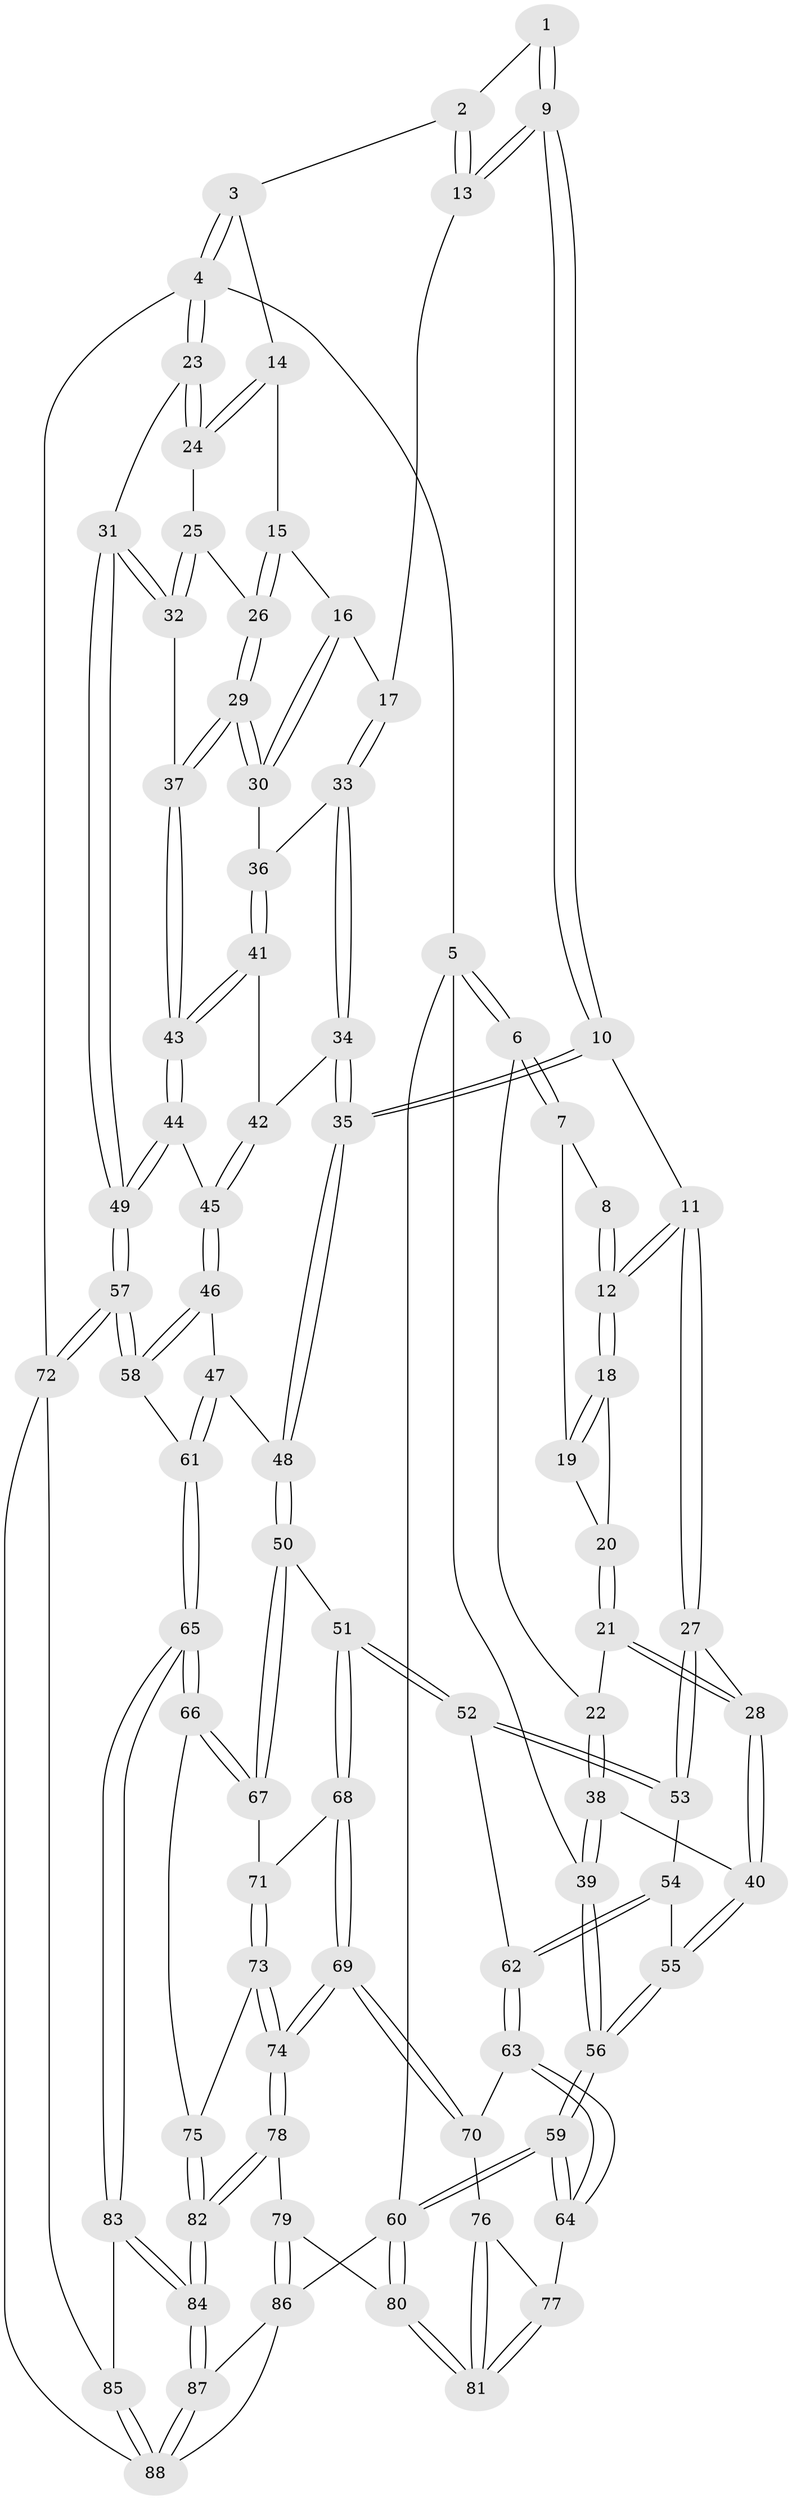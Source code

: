 // Generated by graph-tools (version 1.1) at 2025/51/03/09/25 03:51:04]
// undirected, 88 vertices, 216 edges
graph export_dot {
graph [start="1"]
  node [color=gray90,style=filled];
  1 [pos="+0.4129624069927851+0"];
  2 [pos="+0.6569145903605224+0"];
  3 [pos="+0.8680619119759612+0"];
  4 [pos="+1+0"];
  5 [pos="+0+0"];
  6 [pos="+0+0"];
  7 [pos="+0.017133703576838126+0"];
  8 [pos="+0.379595930212369+0"];
  9 [pos="+0.4678942663368894+0.1864714328048715"];
  10 [pos="+0.4627766719117319+0.1957545088748249"];
  11 [pos="+0.3730032438989203+0.2313563820974006"];
  12 [pos="+0.29332956940910726+0.10851019574290001"];
  13 [pos="+0.63005578503009+0.10751197424027632"];
  14 [pos="+0.8423613394395648+0.000818903662187326"];
  15 [pos="+0.7852054579067415+0.10240420716350183"];
  16 [pos="+0.7273749460854245+0.11958827080998333"];
  17 [pos="+0.6369475922427097+0.11182399955288462"];
  18 [pos="+0.28638377451768593+0.10689875400670416"];
  19 [pos="+0.19444119365574647+0.019675237165660248"];
  20 [pos="+0.1944009848599038+0.1191782847997219"];
  21 [pos="+0.14377382996521118+0.16159069014176866"];
  22 [pos="+0.12500206629234112+0.15380993605445123"];
  23 [pos="+1+0.12556608521829432"];
  24 [pos="+0.915177193823625+0.1248544537265047"];
  25 [pos="+0.9037684352133095+0.1482554638721745"];
  26 [pos="+0.8187994424875586+0.17617856352753014"];
  27 [pos="+0.3603747924095546+0.24614443966809818"];
  28 [pos="+0.22388108740106302+0.27879366034295905"];
  29 [pos="+0.8109533914894534+0.22205379976589854"];
  30 [pos="+0.7428993167472545+0.20543118913125133"];
  31 [pos="+1+0.36040194143291365"];
  32 [pos="+0.921966894722027+0.2274880557392916"];
  33 [pos="+0.6475892021926706+0.13884692727680145"];
  34 [pos="+0.6489443312341948+0.26501902306444713"];
  35 [pos="+0.5744238246036918+0.31311168799563766"];
  36 [pos="+0.7097641060978715+0.22041752102236015"];
  37 [pos="+0.8193190936330453+0.24411761328769485"];
  38 [pos="+0.03532498755313779+0.21323776221301574"];
  39 [pos="+0+0.22625186234248107"];
  40 [pos="+0.15635280617155994+0.36032635609222624"];
  41 [pos="+0.7013531665882943+0.24295275872619285"];
  42 [pos="+0.6616516057192423+0.26296200202727915"];
  43 [pos="+0.7994291076805607+0.33159200242738407"];
  44 [pos="+0.8006977636670839+0.35747314220524534"];
  45 [pos="+0.7795040578979975+0.376797976399261"];
  46 [pos="+0.7417699818054966+0.42089837520766504"];
  47 [pos="+0.6701872395387736+0.43423021934423794"];
  48 [pos="+0.6076183782264725+0.4403149034938266"];
  49 [pos="+1+0.401256151429443"];
  50 [pos="+0.5937330839433482+0.4568480799765713"];
  51 [pos="+0.4393146309519465+0.4886622846476281"];
  52 [pos="+0.4357167679349304+0.4855782434092631"];
  53 [pos="+0.3804872904859108+0.3746253566689622"];
  54 [pos="+0.20847424781463753+0.4615159284108564"];
  55 [pos="+0.14425142311826666+0.3878951915259576"];
  56 [pos="+0+0.4830113534156874"];
  57 [pos="+1+0.6291107977590902"];
  58 [pos="+0.8938154495337779+0.6490339486094241"];
  59 [pos="+0+0.5831177627250522"];
  60 [pos="+0+0.9460617191450726"];
  61 [pos="+0.7848758201633749+0.7102402979751731"];
  62 [pos="+0.22528290090061406+0.49691612262577595"];
  63 [pos="+0.21917248024681288+0.5816096173621152"];
  64 [pos="+0+0.6143706771116427"];
  65 [pos="+0.7581719192562739+0.7276641477969847"];
  66 [pos="+0.6457345766322552+0.6645199998313346"];
  67 [pos="+0.6255353473856626+0.6273711069695995"];
  68 [pos="+0.42295361655666114+0.5562258248845207"];
  69 [pos="+0.2649844540509679+0.647861166497055"];
  70 [pos="+0.2591226275968247+0.6455047528048957"];
  71 [pos="+0.4532270938387345+0.6252870705042258"];
  72 [pos="+1+0.7364113810782665"];
  73 [pos="+0.45106477328044153+0.6766251238945403"];
  74 [pos="+0.3335157904860579+0.7455493020861945"];
  75 [pos="+0.5163472101261852+0.7390426118883181"];
  76 [pos="+0.20390825139318144+0.6918381658745023"];
  77 [pos="+0+0.6467903152285726"];
  78 [pos="+0.3342329753292918+0.757415868052445"];
  79 [pos="+0.1712116070644978+0.887140070015685"];
  80 [pos="+0.15531905377285052+0.87522264016628"];
  81 [pos="+0.14173256074522908+0.7992465293131167"];
  82 [pos="+0.48223783733108927+0.9312318380404037"];
  83 [pos="+0.7571319595668001+0.7324564030663399"];
  84 [pos="+0.5002916005740872+0.9917779122012703"];
  85 [pos="+0.8293694812987373+0.9405561786097468"];
  86 [pos="+0.30110726444222174+1"];
  87 [pos="+0.49144658385528317+1"];
  88 [pos="+0.7750862632302284+1"];
  1 -- 2;
  1 -- 9;
  1 -- 9;
  2 -- 3;
  2 -- 13;
  2 -- 13;
  3 -- 4;
  3 -- 4;
  3 -- 14;
  4 -- 5;
  4 -- 23;
  4 -- 23;
  4 -- 72;
  5 -- 6;
  5 -- 6;
  5 -- 39;
  5 -- 60;
  6 -- 7;
  6 -- 7;
  6 -- 22;
  7 -- 8;
  7 -- 19;
  8 -- 12;
  8 -- 12;
  9 -- 10;
  9 -- 10;
  9 -- 13;
  9 -- 13;
  10 -- 11;
  10 -- 35;
  10 -- 35;
  11 -- 12;
  11 -- 12;
  11 -- 27;
  11 -- 27;
  12 -- 18;
  12 -- 18;
  13 -- 17;
  14 -- 15;
  14 -- 24;
  14 -- 24;
  15 -- 16;
  15 -- 26;
  15 -- 26;
  16 -- 17;
  16 -- 30;
  16 -- 30;
  17 -- 33;
  17 -- 33;
  18 -- 19;
  18 -- 19;
  18 -- 20;
  19 -- 20;
  20 -- 21;
  20 -- 21;
  21 -- 22;
  21 -- 28;
  21 -- 28;
  22 -- 38;
  22 -- 38;
  23 -- 24;
  23 -- 24;
  23 -- 31;
  24 -- 25;
  25 -- 26;
  25 -- 32;
  25 -- 32;
  26 -- 29;
  26 -- 29;
  27 -- 28;
  27 -- 53;
  27 -- 53;
  28 -- 40;
  28 -- 40;
  29 -- 30;
  29 -- 30;
  29 -- 37;
  29 -- 37;
  30 -- 36;
  31 -- 32;
  31 -- 32;
  31 -- 49;
  31 -- 49;
  32 -- 37;
  33 -- 34;
  33 -- 34;
  33 -- 36;
  34 -- 35;
  34 -- 35;
  34 -- 42;
  35 -- 48;
  35 -- 48;
  36 -- 41;
  36 -- 41;
  37 -- 43;
  37 -- 43;
  38 -- 39;
  38 -- 39;
  38 -- 40;
  39 -- 56;
  39 -- 56;
  40 -- 55;
  40 -- 55;
  41 -- 42;
  41 -- 43;
  41 -- 43;
  42 -- 45;
  42 -- 45;
  43 -- 44;
  43 -- 44;
  44 -- 45;
  44 -- 49;
  44 -- 49;
  45 -- 46;
  45 -- 46;
  46 -- 47;
  46 -- 58;
  46 -- 58;
  47 -- 48;
  47 -- 61;
  47 -- 61;
  48 -- 50;
  48 -- 50;
  49 -- 57;
  49 -- 57;
  50 -- 51;
  50 -- 67;
  50 -- 67;
  51 -- 52;
  51 -- 52;
  51 -- 68;
  51 -- 68;
  52 -- 53;
  52 -- 53;
  52 -- 62;
  53 -- 54;
  54 -- 55;
  54 -- 62;
  54 -- 62;
  55 -- 56;
  55 -- 56;
  56 -- 59;
  56 -- 59;
  57 -- 58;
  57 -- 58;
  57 -- 72;
  57 -- 72;
  58 -- 61;
  59 -- 60;
  59 -- 60;
  59 -- 64;
  59 -- 64;
  60 -- 80;
  60 -- 80;
  60 -- 86;
  61 -- 65;
  61 -- 65;
  62 -- 63;
  62 -- 63;
  63 -- 64;
  63 -- 64;
  63 -- 70;
  64 -- 77;
  65 -- 66;
  65 -- 66;
  65 -- 83;
  65 -- 83;
  66 -- 67;
  66 -- 67;
  66 -- 75;
  67 -- 71;
  68 -- 69;
  68 -- 69;
  68 -- 71;
  69 -- 70;
  69 -- 70;
  69 -- 74;
  69 -- 74;
  70 -- 76;
  71 -- 73;
  71 -- 73;
  72 -- 85;
  72 -- 88;
  73 -- 74;
  73 -- 74;
  73 -- 75;
  74 -- 78;
  74 -- 78;
  75 -- 82;
  75 -- 82;
  76 -- 77;
  76 -- 81;
  76 -- 81;
  77 -- 81;
  77 -- 81;
  78 -- 79;
  78 -- 82;
  78 -- 82;
  79 -- 80;
  79 -- 86;
  79 -- 86;
  80 -- 81;
  80 -- 81;
  82 -- 84;
  82 -- 84;
  83 -- 84;
  83 -- 84;
  83 -- 85;
  84 -- 87;
  84 -- 87;
  85 -- 88;
  85 -- 88;
  86 -- 87;
  86 -- 88;
  87 -- 88;
  87 -- 88;
}
